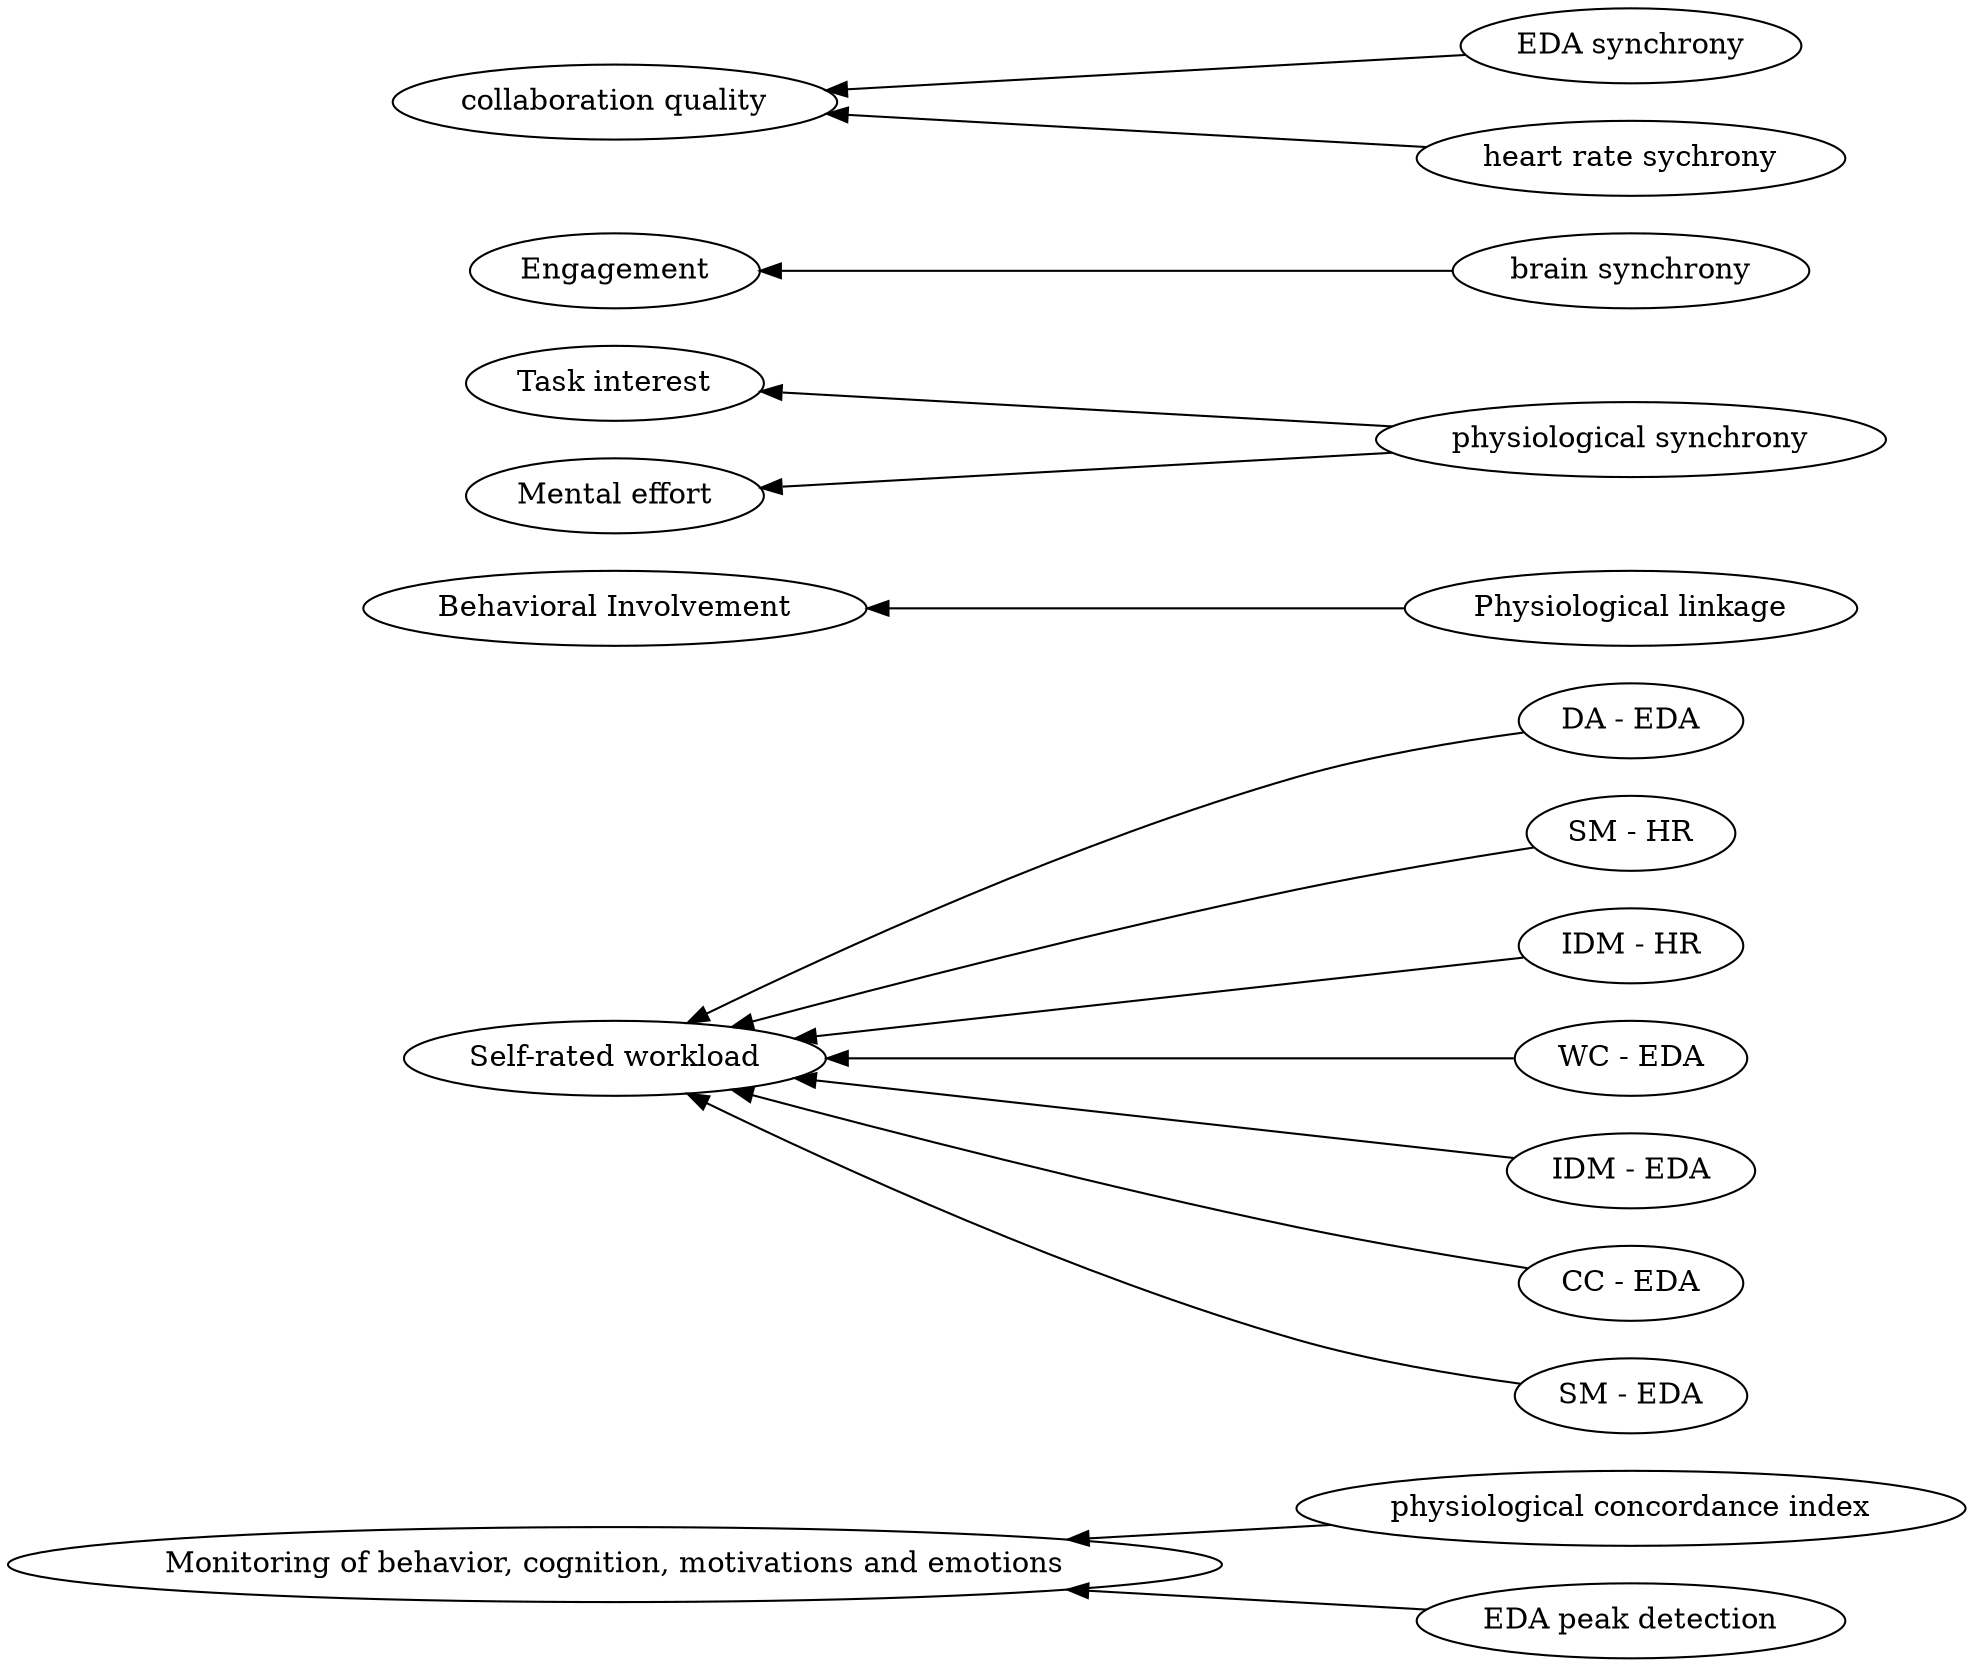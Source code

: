 digraph Test {
	rankdir=RL
	size="15,15"
	overlap=false
	splines=true
	{rank=same; "physiological concordance index" "DA - EDA" "SM - HR" "IDM - HR" "EDA peak detection" "Physiological linkage" "physiological synchrony" "brain synchrony" "WC - EDA" "EDA synchrony" "IDM - EDA" "heart rate sychrony" "CC - EDA" "SM - EDA";}
	{rank=same; "Monitoring of behavior, cognition, motivations and emotions" "Behavioral Involvement" "collaboration quality" "Self-rated workload" "Engagement" "Task interest" "Mental effort";}
	"Physiological linkage" [href="https://scholar.google.com/scholar?hl=en&q=An%20Interactive%20Table%20for%20Supporting%20Participation%20Balance%20in%20Face-to-Face%20Collaborative%20Learning"]
	"Physiological linkage" -> "Behavioral Involvement"
	"EDA peak detection" [href="https://scholar.google.com/scholar?hl=en&q=An%20Interactive%20Table%20for%20Supporting%20Participation%20Balance%20in%20Face-to-Face%20Collaborative%20Learning"]
	"EDA peak detection" -> "Monitoring of behavior, cognition, motivations and emotions"
	"physiological concordance index" [href="https://scholar.google.com/scholar?hl=en&q=An%20Interactive%20Table%20for%20Supporting%20Participation%20Balance%20in%20Face-to-Face%20Collaborative%20Learning"]
	"physiological concordance index" -> "Monitoring of behavior, cognition, motivations and emotions"
	"SM - EDA" [href="https://scholar.google.com/scholar?hl=en&q=An%20Interactive%20Table%20for%20Supporting%20Participation%20Balance%20in%20Face-to-Face%20Collaborative%20Learning"]
	"SM - EDA" -> "Self-rated workload"
	"IDM - EDA" [href="https://scholar.google.com/scholar?hl=en&q=An%20Interactive%20Table%20for%20Supporting%20Participation%20Balance%20in%20Face-to-Face%20Collaborative%20Learning"]
	"IDM - EDA" -> "Self-rated workload"
	"DA - EDA" [href="https://scholar.google.com/scholar?hl=en&q=An%20Interactive%20Table%20for%20Supporting%20Participation%20Balance%20in%20Face-to-Face%20Collaborative%20Learning"]
	"DA - EDA" -> "Self-rated workload"
	"CC - EDA" [href="https://scholar.google.com/scholar?hl=en&q=An%20Interactive%20Table%20for%20Supporting%20Participation%20Balance%20in%20Face-to-Face%20Collaborative%20Learning"]
	"CC - EDA" -> "Self-rated workload"
	"WC - EDA" [href="https://scholar.google.com/scholar?hl=en&q=An%20Interactive%20Table%20for%20Supporting%20Participation%20Balance%20in%20Face-to-Face%20Collaborative%20Learning"]
	"WC - EDA" -> "Self-rated workload"
	"SM - HR" [href="https://scholar.google.com/scholar?hl=en&q=An%20Interactive%20Table%20for%20Supporting%20Participation%20Balance%20in%20Face-to-Face%20Collaborative%20Learning"]
	"SM - HR" -> "Self-rated workload"
	"IDM - HR" [href="https://scholar.google.com/scholar?hl=en&q=An%20Interactive%20Table%20for%20Supporting%20Participation%20Balance%20in%20Face-to-Face%20Collaborative%20Learning"]
	"IDM - HR" -> "Self-rated workload"
	"physiological synchrony" [href="https://scholar.google.com/scholar?hl=en&q=An%20Interactive%20Table%20for%20Supporting%20Participation%20Balance%20in%20Face-to-Face%20Collaborative%20Learning"]
	"physiological synchrony" -> "Mental effort"
	"physiological synchrony" [href="https://scholar.google.com/scholar?hl=en&q=An%20Interactive%20Table%20for%20Supporting%20Participation%20Balance%20in%20Face-to-Face%20Collaborative%20Learning"]
	"physiological synchrony" -> "Task interest"
	"brain synchrony" [href="https://scholar.google.com/scholar?hl=en&q=An%20Interactive%20Table%20for%20Supporting%20Participation%20Balance%20in%20Face-to-Face%20Collaborative%20Learning"]
	"brain synchrony" -> Engagement
	"EDA synchrony" [href="https://scholar.google.com/scholar?hl=en&q=An%20Interactive%20Table%20for%20Supporting%20Participation%20Balance%20in%20Face-to-Face%20Collaborative%20Learning"]
	"EDA synchrony" -> "collaboration quality"
	"heart rate sychrony" [href="https://scholar.google.com/scholar?hl=en&q=An%20Interactive%20Table%20for%20Supporting%20Participation%20Balance%20in%20Face-to-Face%20Collaborative%20Learning"]
	"heart rate sychrony" -> "collaboration quality"
}
